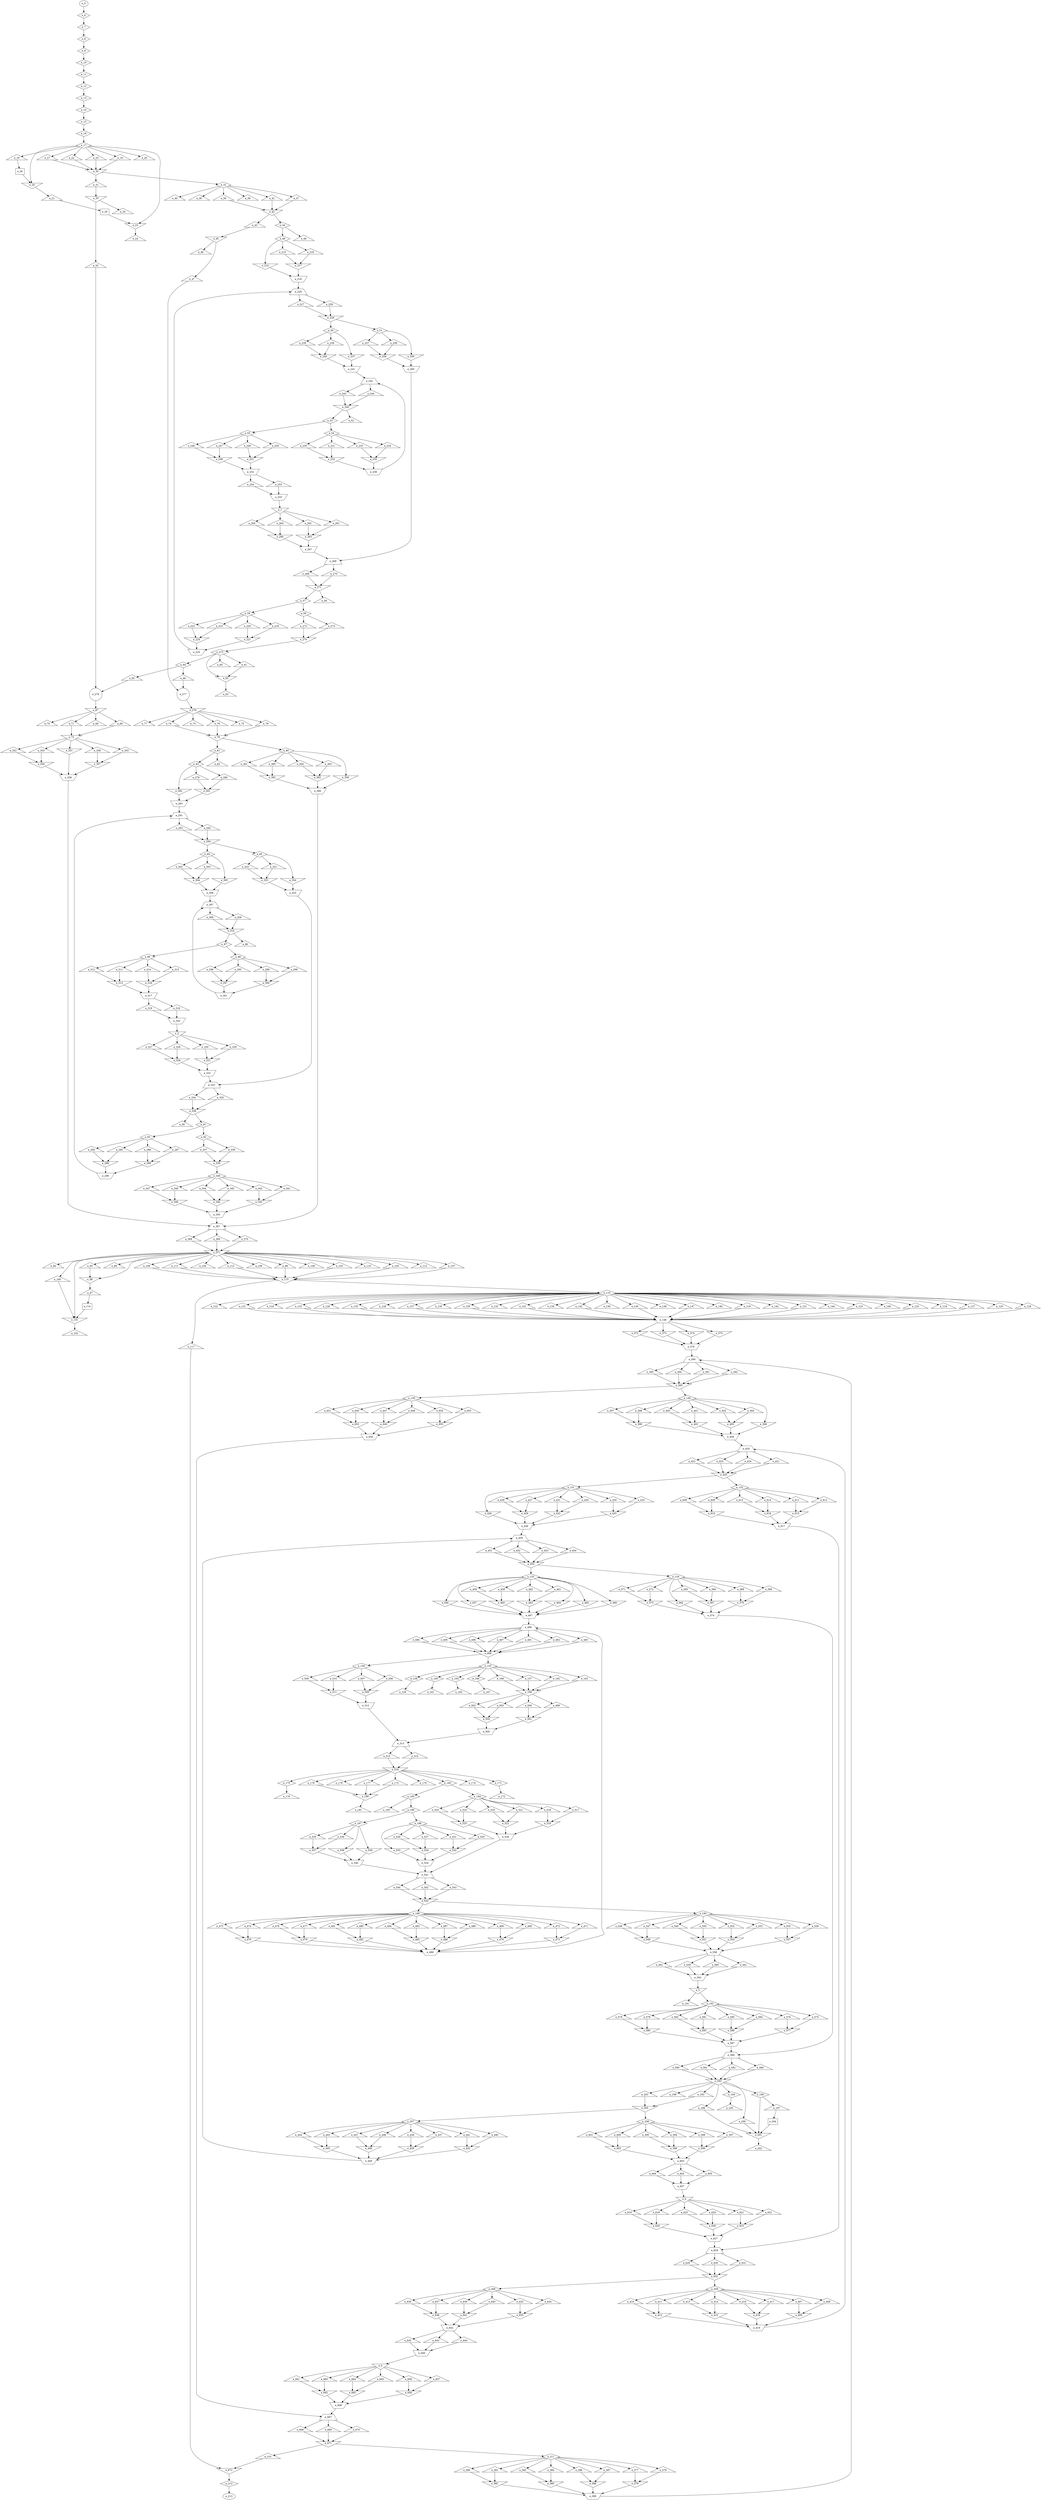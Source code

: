 digraph control_path {
  e_0: entry_node : n ;
  e_1 [shape = invtriangle];
  e_2 [shape = invtriangle];
  e_3 [shape = invtriangle];
  e_4 [shape = invtriangle];
  e_5 [shape = invtriangle];
  e_6 [shape = diamond];
  e_7 [shape = diamond];
  e_8 [shape = diamond];
  e_9 [shape = diamond];
  e_10 [shape = diamond];
  e_11 [shape = diamond];
  e_12 [shape = diamond];
  e_13 [shape = diamond];
  e_14 [shape = diamond];
  e_15 [shape = diamond];
  e_16 [shape = diamond];
  e_17 [shape = diamond];
  e_18 [shape = triangle];
  e_19 [shape = triangle];
  e_20 [shape = invtriangle];
  e_21 [shape = triangle];
  e_22 [shape = triangle];
  e_23 [shape = invtriangle];
  e_24 [shape = triangle];
  e_25 [shape = triangle];
  e_26 [shape = triangle];
  e_27 [shape = triangle];
  e_28 [shape = dot];
  e_29 [shape = dot];
  e_30 [shape = invtriangle];
  e_31 [shape = triangle];
  e_32 [shape = diamond];
  e_33 [shape = invtriangle];
  e_34 [shape = triangle];
  e_35 [shape = triangle];
  e_36 [shape = triangle];
  e_37 [shape = triangle];
  e_38 [shape = triangle];
  e_39 [shape = triangle];
  e_40 [shape = triangle];
  e_41 [shape = triangle];
  e_42 [shape = invtriangle];
  e_43 [shape = triangle];
  e_44 [shape = diamond];
  e_45 [shape = invtriangle];
  e_46 [shape = triangle];
  e_47 [shape = triangle];
  e_48 [shape = triangle];
  e_49 [shape = diamond];
  e_50 [shape = diamond];
  e_51 [shape = diamond];
  e_52 [shape = triangle];
  e_53 [shape = diamond];
  e_54 [shape = diamond];
  e_55 [shape = diamond];
  e_56 [shape = triangle];
  e_57 [shape = diamond];
  e_58 [shape = diamond];
  e_59 [shape = diamond];
  e_60 [shape = triangle];
  e_61 [shape = triangle];
  e_62 [shape = invtriangle];
  e_63 [shape = triangle];
  e_64 [shape = diamond];
  e_65 [shape = triangle];
  e_66 [shape = triangle];
  e_67 [shape = invtriangle];
  e_68 [shape = triangle];
  e_69 [shape = triangle];
  e_70 [shape = triangle];
  e_71 [shape = triangle];
  e_72 [shape = invtriangle];
  e_73 [shape = triangle];
  e_74 [shape = triangle];
  e_75 [shape = triangle];
  e_76 [shape = triangle];
  e_77 [shape = triangle];
  e_78 [shape = triangle];
  e_79 [shape = invtriangle];
  e_80 [shape = diamond];
  e_81 [shape = diamond];
  e_82 [shape = triangle];
  e_83 [shape = diamond];
  e_84 [shape = diamond];
  e_85 [shape = diamond];
  e_86 [shape = triangle];
  e_87 [shape = diamond];
  e_88 [shape = diamond];
  e_89 [shape = diamond];
  e_90 [shape = triangle];
  e_91 [shape = diamond];
  e_92 [shape = diamond];
  e_93 [shape = diamond];
  e_94 [shape = triangle];
  e_95 [shape = triangle];
  e_96 [shape = invtriangle];
  e_97 [shape = triangle];
  e_98 [shape = triangle];
  e_99 [shape = triangle];
  e_100 [shape = triangle];
  e_101 [shape = invtriangle];
  e_102 [shape = triangle];
  e_103 [shape = triangle];
  e_104 [shape = triangle];
  e_105 [shape = triangle];
  e_106 [shape = triangle];
  e_107 [shape = triangle];
  e_108 [shape = triangle];
  e_109 [shape = triangle];
  e_110 [shape = triangle];
  e_111 [shape = triangle];
  e_112 [shape = triangle];
  e_113 [shape = triangle];
  e_114 [shape = dot];
  e_115 [shape = invtriangle];
  e_116 [shape = diamond];
  e_117 [shape = triangle];
  e_118 [shape = triangle];
  e_119 [shape = triangle];
  e_120 [shape = triangle];
  e_121 [shape = triangle];
  e_122 [shape = triangle];
  e_123 [shape = triangle];
  e_124 [shape = triangle];
  e_125 [shape = triangle];
  e_126 [shape = triangle];
  e_127 [shape = triangle];
  e_128 [shape = triangle];
  e_129 [shape = triangle];
  e_130 [shape = triangle];
  e_131 [shape = triangle];
  e_132 [shape = triangle];
  e_133 [shape = triangle];
  e_134 [shape = triangle];
  e_135 [shape = triangle];
  e_136 [shape = triangle];
  e_137 [shape = triangle];
  e_138 [shape = triangle];
  e_139 [shape = triangle];
  e_140 [shape = triangle];
  e_141 [shape = triangle];
  e_142 [shape = triangle];
  e_143 [shape = triangle];
  e_144 [shape = triangle];
  e_145 [shape = triangle];
  e_146 [shape = triangle];
  e_147 [shape = triangle];
  e_148 [shape = invtrapezium];
  e_149 [shape = diamond];
  e_150 [shape = diamond];
  e_151 [shape = diamond];
  e_152 [shape = diamond];
  e_153 [shape = diamond];
  e_154 [shape = diamond];
  e_155 [shape = diamond];
  e_156 [shape = diamond];
  e_157 [shape = triangle];
  e_158 [shape = diamond];
  e_159 [shape = triangle];
  e_160 [shape = diamond];
  e_161 [shape = triangle];
  e_162 [shape = triangle];
  e_163 [shape = triangle];
  e_164 [shape = diamond];
  e_165 [shape = triangle];
  e_166 [shape = diamond];
  e_167 [shape = triangle];
  e_168 [shape = triangle];
  e_169 [shape = invtriangle];
  e_170 [shape = triangle];
  e_171 [shape = diamond];
  e_172 [shape = triangle];
  e_173 [shape = triangle];
  e_174 [shape = triangle];
  e_175 [shape = diamond];
  e_176 [shape = triangle];
  e_177 [shape = triangle];
  e_178 [shape = triangle];
  e_179 [shape = triangle];
  e_180 [shape = invtriangle];
  e_181 [shape = triangle];
  e_182 [shape = diamond];
  e_183 [shape = diamond];
  e_184 [shape = diamond];
  e_185 [shape = triangle];
  e_186 [shape = diamond];
  e_187 [shape = diamond];
  e_188 [shape = diamond];
  e_189 [shape = diamond];
  e_190 [shape = diamond];
  e_191 [shape = triangle];
  e_192 [shape = diamond];
  e_193 [shape = triangle];
  e_194 [shape = diamond];
  e_195 [shape = triangle];
  e_196 [shape = diamond];
  e_197 [shape = triangle];
  e_198 [shape = triangle];
  e_199 [shape = triangle];
  e_200 [shape = triangle];
  e_201 [shape = invtriangle];
  e_202 [shape = triangle];
  e_203 [shape = triangle];
  e_204 [shape = dot];
  e_205 [shape = invtriangle];
  e_206 [shape = diamond];
  e_207 [shape = diamond];
  e_208 [shape = diamond];
  e_209 [shape = diamond];
  e_210 [shape = triangle];
  e_211 [shape = diamond];
  e_212 [shape = diamond];
  e_213: exit_node : s ;
  e_214 [shape = invtriangle];
  e_215 [shape = triangle];
  e_216 [shape = triangle];
  e_217 [shape = invtriangle];
  e_218 [shape = invtrapezium];
  e_219 [shape = triangle];
  e_220 [shape = triangle];
  e_221 [shape = invtriangle];
  e_222 [shape = triangle];
  e_223 [shape = triangle];
  e_224 [shape = invtriangle];
  e_225 [shape = invtrapezium];
  e_226 [shape = trapezium];
  e_227 [shape = triangle];
  e_228 [shape = triangle];
  e_229 [shape = invtriangle];
  e_230 [shape = triangle];
  e_231 [shape = triangle];
  e_232 [shape = invtriangle];
  e_233 [shape = triangle];
  e_234 [shape = triangle];
  e_235 [shape = invtriangle];
  e_236 [shape = invtrapezium];
  e_237 [shape = invtriangle];
  e_238 [shape = triangle];
  e_239 [shape = triangle];
  e_240 [shape = invtriangle];
  e_241 [shape = invtrapezium];
  e_242 [shape = trapezium];
  e_243 [shape = triangle];
  e_244 [shape = triangle];
  e_245 [shape = invtriangle];
  e_246 [shape = triangle];
  e_247 [shape = triangle];
  e_248 [shape = invtriangle];
  e_249 [shape = triangle];
  e_250 [shape = triangle];
  e_251 [shape = invtriangle];
  e_252 [shape = invtrapezium];
  e_253 [shape = triangle];
  e_254 [shape = triangle];
  e_255 [shape = invtrapezium];
  e_256 [shape = invtriangle];
  e_257 [shape = triangle];
  e_258 [shape = triangle];
  e_259 [shape = invtriangle];
  e_260 [shape = invtrapezium];
  e_261 [shape = triangle];
  e_262 [shape = triangle];
  e_263 [shape = invtriangle];
  e_264 [shape = triangle];
  e_265 [shape = triangle];
  e_266 [shape = invtriangle];
  e_267 [shape = invtrapezium];
  e_268 [shape = trapezium];
  e_269 [shape = triangle];
  e_270 [shape = triangle];
  e_271 [shape = invtriangle];
  e_272 [shape = triangle];
  e_273 [shape = triangle];
  e_274 [shape = invtriangle];
  e_275 [shape = diamond];
  e_276 [shape = circle];
  e_277 [shape = circle];
  e_278 [shape = invtriangle];
  e_279 [shape = triangle];
  e_280 [shape = triangle];
  e_281 [shape = invtriangle];
  e_282 [shape = invtriangle];
  e_283 [shape = invtrapezium];
  e_284 [shape = triangle];
  e_285 [shape = triangle];
  e_286 [shape = invtriangle];
  e_287 [shape = triangle];
  e_288 [shape = triangle];
  e_289 [shape = invtriangle];
  e_290 [shape = invtrapezium];
  e_291 [shape = trapezium];
  e_292 [shape = triangle];
  e_293 [shape = triangle];
  e_294 [shape = invtriangle];
  e_295 [shape = triangle];
  e_296 [shape = triangle];
  e_297 [shape = invtriangle];
  e_298 [shape = triangle];
  e_299 [shape = triangle];
  e_300 [shape = invtriangle];
  e_301 [shape = invtrapezium];
  e_302 [shape = triangle];
  e_303 [shape = triangle];
  e_304 [shape = invtriangle];
  e_305 [shape = invtriangle];
  e_306 [shape = invtrapezium];
  e_307 [shape = trapezium];
  e_308 [shape = triangle];
  e_309 [shape = triangle];
  e_310 [shape = invtriangle];
  e_311 [shape = triangle];
  e_312 [shape = triangle];
  e_313 [shape = invtriangle];
  e_314 [shape = triangle];
  e_315 [shape = triangle];
  e_316 [shape = invtriangle];
  e_317 [shape = invtrapezium];
  e_318 [shape = triangle];
  e_319 [shape = triangle];
  e_320 [shape = invtrapezium];
  e_321 [shape = triangle];
  e_322 [shape = triangle];
  e_323 [shape = invtriangle];
  e_324 [shape = invtriangle];
  e_325 [shape = invtrapezium];
  e_326 [shape = triangle];
  e_327 [shape = triangle];
  e_328 [shape = invtriangle];
  e_329 [shape = triangle];
  e_330 [shape = triangle];
  e_331 [shape = invtriangle];
  e_332 [shape = invtrapezium];
  e_333 [shape = trapezium];
  e_334 [shape = triangle];
  e_335 [shape = triangle];
  e_336 [shape = invtriangle];
  e_337 [shape = triangle];
  e_338 [shape = triangle];
  e_339 [shape = invtriangle];
  e_340 [shape = diamond];
  e_341 [shape = triangle];
  e_342 [shape = triangle];
  e_343 [shape = invtriangle];
  e_344 [shape = triangle];
  e_345 [shape = triangle];
  e_346 [shape = invtriangle];
  e_347 [shape = triangle];
  e_348 [shape = triangle];
  e_349 [shape = invtriangle];
  e_350 [shape = invtrapezium];
  e_351 [shape = invtriangle];
  e_352 [shape = triangle];
  e_353 [shape = triangle];
  e_354 [shape = invtriangle];
  e_355 [shape = triangle];
  e_356 [shape = triangle];
  e_357 [shape = invtriangle];
  e_358 [shape = invtrapezium];
  e_359 [shape = invtriangle];
  e_360 [shape = triangle];
  e_361 [shape = triangle];
  e_362 [shape = invtriangle];
  e_363 [shape = triangle];
  e_364 [shape = triangle];
  e_365 [shape = invtriangle];
  e_366 [shape = invtrapezium];
  e_367 [shape = trapezium];
  e_368 [shape = triangle];
  e_369 [shape = triangle];
  e_370 [shape = triangle];
  e_371 [shape = invtriangle];
  e_372 [shape = invtriangle];
  e_373 [shape = invtriangle];
  e_374 [shape = invtriangle];
  e_375 [shape = invtriangle];
  e_376 [shape = invtrapezium];
  e_377 [shape = triangle];
  e_378 [shape = triangle];
  e_379 [shape = invtriangle];
  e_380 [shape = triangle];
  e_381 [shape = triangle];
  e_382 [shape = invtriangle];
  e_383 [shape = triangle];
  e_384 [shape = triangle];
  e_385 [shape = invtriangle];
  e_386 [shape = triangle];
  e_387 [shape = triangle];
  e_388 [shape = invtriangle];
  e_389 [shape = invtrapezium];
  e_390 [shape = trapezium];
  e_391 [shape = triangle];
  e_392 [shape = triangle];
  e_393 [shape = triangle];
  e_394 [shape = triangle];
  e_395 [shape = invtriangle];
  e_396 [shape = invtriangle];
  e_397 [shape = triangle];
  e_398 [shape = triangle];
  e_399 [shape = invtriangle];
  e_400 [shape = triangle];
  e_401 [shape = triangle];
  e_402 [shape = invtriangle];
  e_403 [shape = triangle];
  e_404 [shape = triangle];
  e_405 [shape = invtriangle];
  e_406 [shape = invtrapezium];
  e_407 [shape = triangle];
  e_408 [shape = triangle];
  e_409 [shape = invtriangle];
  e_410 [shape = triangle];
  e_411 [shape = triangle];
  e_412 [shape = invtriangle];
  e_413 [shape = triangle];
  e_414 [shape = triangle];
  e_415 [shape = invtriangle];
  e_416 [shape = triangle];
  e_417 [shape = triangle];
  e_418 [shape = invtriangle];
  e_419 [shape = invtrapezium];
  e_420 [shape = trapezium];
  e_421 [shape = triangle];
  e_422 [shape = triangle];
  e_423 [shape = triangle];
  e_424 [shape = triangle];
  e_425 [shape = invtriangle];
  e_426 [shape = invtriangle];
  e_427 [shape = triangle];
  e_428 [shape = triangle];
  e_429 [shape = invtriangle];
  e_430 [shape = triangle];
  e_431 [shape = triangle];
  e_432 [shape = invtriangle];
  e_433 [shape = triangle];
  e_434 [shape = triangle];
  e_435 [shape = invtriangle];
  e_436 [shape = invtrapezium];
  e_437 [shape = triangle];
  e_438 [shape = triangle];
  e_439 [shape = invtriangle];
  e_440 [shape = triangle];
  e_441 [shape = triangle];
  e_442 [shape = invtriangle];
  e_443 [shape = triangle];
  e_444 [shape = triangle];
  e_445 [shape = invtriangle];
  e_446 [shape = triangle];
  e_447 [shape = triangle];
  e_448 [shape = invtriangle];
  e_449 [shape = invtrapezium];
  e_450 [shape = trapezium];
  e_451 [shape = triangle];
  e_452 [shape = triangle];
  e_453 [shape = triangle];
  e_454 [shape = triangle];
  e_455 [shape = invtriangle];
  e_456 [shape = invtriangle];
  e_457 [shape = invtriangle];
  e_458 [shape = triangle];
  e_459 [shape = triangle];
  e_460 [shape = invtriangle];
  e_461 [shape = triangle];
  e_462 [shape = triangle];
  e_463 [shape = invtriangle];
  e_464 [shape = invtriangle];
  e_465 [shape = invtriangle];
  e_466 [shape = invtriangle];
  e_467 [shape = invtrapezium];
  e_468 [shape = triangle];
  e_469 [shape = triangle];
  e_470 [shape = invtriangle];
  e_471 [shape = triangle];
  e_472 [shape = triangle];
  e_473 [shape = invtriangle];
  e_474 [shape = triangle];
  e_475 [shape = triangle];
  e_476 [shape = invtriangle];
  e_477 [shape = triangle];
  e_478 [shape = triangle];
  e_479 [shape = invtriangle];
  e_480 [shape = triangle];
  e_481 [shape = triangle];
  e_482 [shape = invtriangle];
  e_483 [shape = triangle];
  e_484 [shape = triangle];
  e_485 [shape = invtriangle];
  e_486 [shape = triangle];
  e_487 [shape = triangle];
  e_488 [shape = invtriangle];
  e_489 [shape = invtrapezium];
  e_490 [shape = trapezium];
  e_491 [shape = triangle];
  e_492 [shape = triangle];
  e_493 [shape = triangle];
  e_494 [shape = triangle];
  e_495 [shape = triangle];
  e_496 [shape = triangle];
  e_497 [shape = triangle];
  e_498 [shape = invtriangle];
  e_499 [shape = triangle];
  e_500 [shape = triangle];
  e_501 [shape = invtriangle];
  e_502 [shape = triangle];
  e_503 [shape = triangle];
  e_504 [shape = invtriangle];
  e_505 [shape = invtrapezium];
  e_506 [shape = triangle];
  e_507 [shape = triangle];
  e_508 [shape = invtriangle];
  e_509 [shape = triangle];
  e_510 [shape = triangle];
  e_511 [shape = invtriangle];
  e_512 [shape = invtrapezium];
  e_513 [shape = trapezium];
  e_514 [shape = triangle];
  e_515 [shape = triangle];
  e_516 [shape = invtriangle];
  e_517 [shape = triangle];
  e_518 [shape = triangle];
  e_519 [shape = invtriangle];
  e_520 [shape = triangle];
  e_521 [shape = triangle];
  e_522 [shape = invtriangle];
  e_523 [shape = triangle];
  e_524 [shape = triangle];
  e_525 [shape = invtriangle];
  e_526 [shape = invtrapezium];
  e_527 [shape = triangle];
  e_528 [shape = triangle];
  e_529 [shape = invtriangle];
  e_530 [shape = triangle];
  e_531 [shape = triangle];
  e_532 [shape = invtriangle];
  e_533 [shape = invtriangle];
  e_534 [shape = invtrapezium];
  e_535 [shape = triangle];
  e_536 [shape = triangle];
  e_537 [shape = invtriangle];
  e_538 [shape = invtriangle];
  e_539 [shape = invtriangle];
  e_540 [shape = invtrapezium];
  e_541 [shape = trapezium];
  e_542 [shape = triangle];
  e_543 [shape = triangle];
  e_544 [shape = triangle];
  e_545 [shape = invtriangle];
  e_546 [shape = triangle];
  e_547 [shape = triangle];
  e_548 [shape = invtriangle];
  e_549 [shape = triangle];
  e_550 [shape = triangle];
  e_551 [shape = invtriangle];
  e_552 [shape = triangle];
  e_553 [shape = triangle];
  e_554 [shape = invtriangle];
  e_555 [shape = triangle];
  e_556 [shape = triangle];
  e_557 [shape = invtriangle];
  e_558 [shape = invtrapezium];
  e_559 [shape = triangle];
  e_560 [shape = triangle];
  e_561 [shape = triangle];
  e_562 [shape = triangle];
  e_563 [shape = invtrapezium];
  e_564 [shape = invtriangle];
  e_565 [shape = triangle];
  e_566 [shape = triangle];
  e_567 [shape = invtriangle];
  e_568 [shape = triangle];
  e_569 [shape = triangle];
  e_570 [shape = invtriangle];
  e_571 [shape = triangle];
  e_572 [shape = triangle];
  e_573 [shape = invtriangle];
  e_574 [shape = invtrapezium];
  e_575 [shape = triangle];
  e_576 [shape = triangle];
  e_577 [shape = invtriangle];
  e_578 [shape = triangle];
  e_579 [shape = triangle];
  e_580 [shape = invtriangle];
  e_581 [shape = triangle];
  e_582 [shape = triangle];
  e_583 [shape = invtriangle];
  e_584 [shape = triangle];
  e_585 [shape = triangle];
  e_586 [shape = invtriangle];
  e_587 [shape = invtrapezium];
  e_588 [shape = trapezium];
  e_589 [shape = triangle];
  e_590 [shape = triangle];
  e_591 [shape = triangle];
  e_592 [shape = triangle];
  e_593 [shape = invtriangle];
  e_594 [shape = triangle];
  e_595 [shape = triangle];
  e_596 [shape = invtriangle];
  e_597 [shape = triangle];
  e_598 [shape = triangle];
  e_599 [shape = invtriangle];
  e_600 [shape = triangle];
  e_601 [shape = triangle];
  e_602 [shape = invtriangle];
  e_603 [shape = invtrapezium];
  e_604 [shape = triangle];
  e_605 [shape = triangle];
  e_606 [shape = triangle];
  e_607 [shape = invtrapezium];
  e_608 [shape = triangle];
  e_609 [shape = triangle];
  e_610 [shape = invtriangle];
  e_611 [shape = triangle];
  e_612 [shape = triangle];
  e_613 [shape = invtriangle];
  e_614 [shape = triangle];
  e_615 [shape = triangle];
  e_616 [shape = invtriangle];
  e_617 [shape = invtrapezium];
  e_618 [shape = triangle];
  e_619 [shape = triangle];
  e_620 [shape = invtriangle];
  e_621 [shape = triangle];
  e_622 [shape = triangle];
  e_623 [shape = invtriangle];
  e_624 [shape = triangle];
  e_625 [shape = triangle];
  e_626 [shape = invtriangle];
  e_627 [shape = invtrapezium];
  e_628 [shape = trapezium];
  e_629 [shape = triangle];
  e_630 [shape = triangle];
  e_631 [shape = triangle];
  e_632 [shape = invtriangle];
  e_633 [shape = triangle];
  e_634 [shape = triangle];
  e_635 [shape = invtriangle];
  e_636 [shape = triangle];
  e_637 [shape = triangle];
  e_638 [shape = invtriangle];
  e_639 [shape = triangle];
  e_640 [shape = triangle];
  e_641 [shape = invtriangle];
  e_642 [shape = invtrapezium];
  e_643 [shape = triangle];
  e_644 [shape = triangle];
  e_645 [shape = triangle];
  e_646 [shape = invtrapezium];
  e_647 [shape = triangle];
  e_648 [shape = triangle];
  e_649 [shape = invtriangle];
  e_650 [shape = triangle];
  e_651 [shape = triangle];
  e_652 [shape = invtriangle];
  e_653 [shape = triangle];
  e_654 [shape = triangle];
  e_655 [shape = invtriangle];
  e_656 [shape = invtrapezium];
  e_657 [shape = triangle];
  e_658 [shape = triangle];
  e_659 [shape = invtriangle];
  e_660 [shape = triangle];
  e_661 [shape = triangle];
  e_662 [shape = invtriangle];
  e_663 [shape = triangle];
  e_664 [shape = triangle];
  e_665 [shape = invtriangle];
  e_666 [shape = invtrapezium];
  e_667 [shape = trapezium];
  e_668 [shape = triangle];
  e_669 [shape = triangle];
  e_670 [shape = triangle];
  e_671 [shape = invtriangle];
  e_672 [shape = invtriangle];
  e_255 -> e_1;
  e_320 -> e_2;
  e_563 -> e_3;
  e_607 -> e_4;
  e_646 -> e_5;
  e_0 -> e_6;
  e_6 -> e_7;
  e_7 -> e_8;
  e_8 -> e_9;
  e_9 -> e_10;
  e_10 -> e_11;
  e_11 -> e_12;
  e_12 -> e_13;
  e_13 -> e_14;
  e_14 -> e_15;
  e_15 -> e_16;
  e_16 -> e_17;
  e_17 -> e_18;
  e_17 -> e_19;
  e_17 -> e_20;
  e_28 -> e_20;
  e_20 -> e_21;
  e_17 -> e_22;
  e_17 -> e_23;
  e_29 -> e_23;
  e_23 -> e_24;
  e_17 -> e_25;
  e_17 -> e_26;
  e_17 -> e_27;
  e_18 -> e_28;
  e_21 -> e_29;
  e_19 -> e_30;
  e_22 -> e_30;
  e_25 -> e_30;
  e_27 -> e_30;
  e_30 -> e_31;
  e_30 -> e_32;
  e_31 -> e_33;
  e_33 -> e_34;
  e_33 -> e_35;
  e_32 -> e_36;
  e_32 -> e_37;
  e_32 -> e_38;
  e_32 -> e_39;
  e_32 -> e_40;
  e_32 -> e_41;
  e_37 -> e_42;
  e_39 -> e_42;
  e_41 -> e_42;
  e_42 -> e_43;
  e_42 -> e_44;
  e_43 -> e_45;
  e_45 -> e_46;
  e_45 -> e_47;
  e_44 -> e_48;
  e_44 -> e_49;
  e_229 -> e_50;
  e_229 -> e_51;
  e_245 -> e_52;
  e_245 -> e_53;
  e_53 -> e_54;
  e_53 -> e_55;
  e_271 -> e_56;
  e_271 -> e_57;
  e_57 -> e_58;
  e_57 -> e_59;
  e_275 -> e_60;
  e_275 -> e_61;
  e_61 -> e_62;
  e_275 -> e_62;
  e_62 -> e_63;
  e_275 -> e_64;
  e_64 -> e_65;
  e_64 -> e_66;
  e_276 -> e_67;
  e_67 -> e_68;
  e_67 -> e_69;
  e_67 -> e_70;
  e_67 -> e_71;
  e_69 -> e_72;
  e_71 -> e_72;
  e_278 -> e_73;
  e_278 -> e_74;
  e_278 -> e_75;
  e_278 -> e_76;
  e_278 -> e_77;
  e_278 -> e_78;
  e_74 -> e_79;
  e_76 -> e_79;
  e_78 -> e_79;
  e_79 -> e_80;
  e_79 -> e_81;
  e_81 -> e_82;
  e_81 -> e_83;
  e_294 -> e_84;
  e_294 -> e_85;
  e_310 -> e_86;
  e_310 -> e_87;
  e_87 -> e_88;
  e_87 -> e_89;
  e_336 -> e_90;
  e_336 -> e_91;
  e_91 -> e_92;
  e_91 -> e_93;
  e_371 -> e_94;
  e_371 -> e_95;
  e_95 -> e_96;
  e_371 -> e_96;
  e_96 -> e_97;
  e_371 -> e_98;
  e_371 -> e_99;
  e_371 -> e_100;
  e_100 -> e_101;
  e_114 -> e_101;
  e_371 -> e_101;
  e_101 -> e_102;
  e_371 -> e_103;
  e_371 -> e_104;
  e_371 -> e_105;
  e_371 -> e_106;
  e_371 -> e_107;
  e_371 -> e_108;
  e_371 -> e_109;
  e_371 -> e_110;
  e_371 -> e_111;
  e_371 -> e_112;
  e_371 -> e_113;
  e_97 -> e_114;
  e_98 -> e_115;
  e_103 -> e_115;
  e_105 -> e_115;
  e_107 -> e_115;
  e_109 -> e_115;
  e_111 -> e_115;
  e_113 -> e_115;
  e_115 -> e_116;
  e_115 -> e_117;
  e_116 -> e_118;
  e_116 -> e_119;
  e_116 -> e_120;
  e_116 -> e_121;
  e_116 -> e_122;
  e_116 -> e_123;
  e_116 -> e_124;
  e_116 -> e_125;
  e_116 -> e_126;
  e_116 -> e_127;
  e_116 -> e_128;
  e_116 -> e_129;
  e_116 -> e_130;
  e_116 -> e_131;
  e_116 -> e_132;
  e_116 -> e_133;
  e_116 -> e_134;
  e_116 -> e_135;
  e_116 -> e_136;
  e_116 -> e_137;
  e_116 -> e_138;
  e_116 -> e_139;
  e_116 -> e_140;
  e_116 -> e_141;
  e_116 -> e_142;
  e_116 -> e_143;
  e_116 -> e_144;
  e_116 -> e_145;
  e_116 -> e_146;
  e_116 -> e_147;
  e_119 -> e_148;
  e_121 -> e_148;
  e_123 -> e_148;
  e_125 -> e_148;
  e_127 -> e_148;
  e_129 -> e_148;
  e_131 -> e_148;
  e_133 -> e_148;
  e_135 -> e_148;
  e_137 -> e_148;
  e_139 -> e_148;
  e_141 -> e_148;
  e_143 -> e_148;
  e_145 -> e_148;
  e_147 -> e_148;
  e_395 -> e_149;
  e_395 -> e_150;
  e_425 -> e_151;
  e_425 -> e_152;
  e_455 -> e_153;
  e_455 -> e_154;
  e_498 -> e_155;
  e_498 -> e_156;
  e_155 -> e_157;
  e_155 -> e_158;
  e_158 -> e_159;
  e_155 -> e_160;
  e_160 -> e_161;
  e_155 -> e_162;
  e_155 -> e_163;
  e_155 -> e_164;
  e_164 -> e_165;
  e_155 -> e_166;
  e_166 -> e_167;
  e_155 -> e_168;
  e_157 -> e_169;
  e_162 -> e_169;
  e_163 -> e_169;
  e_168 -> e_169;
  e_516 -> e_170;
  e_516 -> e_171;
  e_171 -> e_172;
  e_516 -> e_173;
  e_516 -> e_174;
  e_516 -> e_175;
  e_175 -> e_176;
  e_516 -> e_177;
  e_516 -> e_178;
  e_516 -> e_179;
  e_173 -> e_180;
  e_177 -> e_180;
  e_179 -> e_180;
  e_180 -> e_181;
  e_516 -> e_182;
  e_182 -> e_183;
  e_182 -> e_184;
  e_183 -> e_185;
  e_183 -> e_186;
  e_186 -> e_187;
  e_186 -> e_188;
  e_545 -> e_189;
  e_545 -> e_190;
  e_3 -> e_191;
  e_3 -> e_192;
  e_593 -> e_193;
  e_593 -> e_194;
  e_194 -> e_195;
  e_593 -> e_196;
  e_196 -> e_197;
  e_593 -> e_198;
  e_593 -> e_199;
  e_593 -> e_200;
  e_196 -> e_201;
  e_198 -> e_201;
  e_200 -> e_201;
  e_204 -> e_201;
  e_201 -> e_202;
  e_593 -> e_203;
  e_197 -> e_204;
  e_193 -> e_205;
  e_203 -> e_205;
  e_205 -> e_206;
  e_205 -> e_207;
  e_632 -> e_208;
  e_632 -> e_209;
  e_671 -> e_210;
  e_671 -> e_211;
  e_672 -> e_212;
  e_212 -> e_213;
  e_49 -> e_214;
  e_49 -> e_215;
  e_49 -> e_216;
  e_215 -> e_217;
  e_216 -> e_217;
  e_214 -> e_218;
  e_217 -> e_218;
  e_59 -> e_219;
  e_59 -> e_220;
  e_219 -> e_221;
  e_220 -> e_221;
  e_59 -> e_222;
  e_59 -> e_223;
  e_222 -> e_224;
  e_223 -> e_224;
  e_221 -> e_225;
  e_224 -> e_225;
  e_218 -> e_226;
  e_225 -> e_226;
  e_226 -> e_227;
  e_226 -> e_228;
  e_227 -> e_229;
  e_228 -> e_229;
  e_54 -> e_230;
  e_54 -> e_231;
  e_230 -> e_232;
  e_231 -> e_232;
  e_54 -> e_233;
  e_54 -> e_234;
  e_233 -> e_235;
  e_234 -> e_235;
  e_232 -> e_236;
  e_235 -> e_236;
  e_50 -> e_237;
  e_50 -> e_238;
  e_50 -> e_239;
  e_238 -> e_240;
  e_239 -> e_240;
  e_237 -> e_241;
  e_240 -> e_241;
  e_236 -> e_242;
  e_241 -> e_242;
  e_242 -> e_243;
  e_242 -> e_244;
  e_243 -> e_245;
  e_244 -> e_245;
  e_55 -> e_246;
  e_55 -> e_247;
  e_246 -> e_248;
  e_247 -> e_248;
  e_55 -> e_249;
  e_55 -> e_250;
  e_249 -> e_251;
  e_250 -> e_251;
  e_248 -> e_252;
  e_251 -> e_252;
  e_252 -> e_253;
  e_252 -> e_254;
  e_253 -> e_255;
  e_254 -> e_255;
  e_51 -> e_256;
  e_51 -> e_257;
  e_51 -> e_258;
  e_257 -> e_259;
  e_258 -> e_259;
  e_256 -> e_260;
  e_259 -> e_260;
  e_1 -> e_261;
  e_1 -> e_262;
  e_261 -> e_263;
  e_262 -> e_263;
  e_1 -> e_264;
  e_1 -> e_265;
  e_264 -> e_266;
  e_265 -> e_266;
  e_263 -> e_267;
  e_266 -> e_267;
  e_260 -> e_268;
  e_267 -> e_268;
  e_268 -> e_269;
  e_268 -> e_270;
  e_269 -> e_271;
  e_270 -> e_271;
  e_58 -> e_272;
  e_58 -> e_273;
  e_272 -> e_274;
  e_273 -> e_274;
  e_274 -> e_275;
  e_35 -> e_276;
  e_65 -> e_276;
  e_47 -> e_277;
  e_66 -> e_277;
  e_277 -> e_278;
  e_83 -> e_279;
  e_83 -> e_280;
  e_279 -> e_281;
  e_280 -> e_281;
  e_83 -> e_282;
  e_281 -> e_283;
  e_282 -> e_283;
  e_93 -> e_284;
  e_93 -> e_285;
  e_284 -> e_286;
  e_285 -> e_286;
  e_93 -> e_287;
  e_93 -> e_288;
  e_287 -> e_289;
  e_288 -> e_289;
  e_286 -> e_290;
  e_289 -> e_290;
  e_283 -> e_291;
  e_290 -> e_291;
  e_291 -> e_292;
  e_291 -> e_293;
  e_292 -> e_294;
  e_293 -> e_294;
  e_88 -> e_295;
  e_88 -> e_296;
  e_295 -> e_297;
  e_296 -> e_297;
  e_88 -> e_298;
  e_88 -> e_299;
  e_298 -> e_300;
  e_299 -> e_300;
  e_297 -> e_301;
  e_300 -> e_301;
  e_84 -> e_302;
  e_84 -> e_303;
  e_302 -> e_304;
  e_303 -> e_304;
  e_84 -> e_305;
  e_304 -> e_306;
  e_305 -> e_306;
  e_301 -> e_307;
  e_306 -> e_307;
  e_307 -> e_308;
  e_307 -> e_309;
  e_308 -> e_310;
  e_309 -> e_310;
  e_89 -> e_311;
  e_89 -> e_312;
  e_311 -> e_313;
  e_312 -> e_313;
  e_89 -> e_314;
  e_89 -> e_315;
  e_314 -> e_316;
  e_315 -> e_316;
  e_313 -> e_317;
  e_316 -> e_317;
  e_317 -> e_318;
  e_317 -> e_319;
  e_318 -> e_320;
  e_319 -> e_320;
  e_85 -> e_321;
  e_85 -> e_322;
  e_321 -> e_323;
  e_322 -> e_323;
  e_85 -> e_324;
  e_323 -> e_325;
  e_324 -> e_325;
  e_2 -> e_326;
  e_2 -> e_327;
  e_326 -> e_328;
  e_327 -> e_328;
  e_2 -> e_329;
  e_2 -> e_330;
  e_329 -> e_331;
  e_330 -> e_331;
  e_328 -> e_332;
  e_331 -> e_332;
  e_325 -> e_333;
  e_332 -> e_333;
  e_333 -> e_334;
  e_333 -> e_335;
  e_334 -> e_336;
  e_335 -> e_336;
  e_92 -> e_337;
  e_92 -> e_338;
  e_337 -> e_339;
  e_338 -> e_339;
  e_339 -> e_340;
  e_340 -> e_341;
  e_340 -> e_342;
  e_341 -> e_343;
  e_342 -> e_343;
  e_340 -> e_344;
  e_340 -> e_345;
  e_344 -> e_346;
  e_345 -> e_346;
  e_340 -> e_347;
  e_340 -> e_348;
  e_347 -> e_349;
  e_348 -> e_349;
  e_343 -> e_350;
  e_346 -> e_350;
  e_349 -> e_350;
  e_72 -> e_351;
  e_72 -> e_352;
  e_72 -> e_353;
  e_352 -> e_354;
  e_353 -> e_354;
  e_72 -> e_355;
  e_72 -> e_356;
  e_355 -> e_357;
  e_356 -> e_357;
  e_351 -> e_358;
  e_354 -> e_358;
  e_357 -> e_358;
  e_80 -> e_359;
  e_80 -> e_360;
  e_80 -> e_361;
  e_360 -> e_362;
  e_361 -> e_362;
  e_80 -> e_363;
  e_80 -> e_364;
  e_363 -> e_365;
  e_364 -> e_365;
  e_359 -> e_366;
  e_362 -> e_366;
  e_365 -> e_366;
  e_350 -> e_367;
  e_358 -> e_367;
  e_366 -> e_367;
  e_367 -> e_368;
  e_367 -> e_369;
  e_367 -> e_370;
  e_368 -> e_371;
  e_369 -> e_371;
  e_370 -> e_371;
  e_148 -> e_372;
  e_148 -> e_373;
  e_148 -> e_374;
  e_148 -> e_375;
  e_372 -> e_376;
  e_373 -> e_376;
  e_374 -> e_376;
  e_375 -> e_376;
  e_211 -> e_377;
  e_211 -> e_378;
  e_377 -> e_379;
  e_378 -> e_379;
  e_211 -> e_380;
  e_211 -> e_381;
  e_380 -> e_382;
  e_381 -> e_382;
  e_211 -> e_383;
  e_211 -> e_384;
  e_383 -> e_385;
  e_384 -> e_385;
  e_211 -> e_386;
  e_211 -> e_387;
  e_386 -> e_388;
  e_387 -> e_388;
  e_379 -> e_389;
  e_382 -> e_389;
  e_385 -> e_389;
  e_388 -> e_389;
  e_376 -> e_390;
  e_389 -> e_390;
  e_390 -> e_391;
  e_390 -> e_392;
  e_390 -> e_393;
  e_390 -> e_394;
  e_391 -> e_395;
  e_392 -> e_395;
  e_393 -> e_395;
  e_394 -> e_395;
  e_149 -> e_396;
  e_149 -> e_397;
  e_149 -> e_398;
  e_397 -> e_399;
  e_398 -> e_399;
  e_149 -> e_400;
  e_149 -> e_401;
  e_400 -> e_402;
  e_401 -> e_402;
  e_149 -> e_403;
  e_149 -> e_404;
  e_403 -> e_405;
  e_404 -> e_405;
  e_396 -> e_406;
  e_399 -> e_406;
  e_402 -> e_406;
  e_405 -> e_406;
  e_209 -> e_407;
  e_209 -> e_408;
  e_407 -> e_409;
  e_408 -> e_409;
  e_209 -> e_410;
  e_209 -> e_411;
  e_410 -> e_412;
  e_411 -> e_412;
  e_209 -> e_413;
  e_209 -> e_414;
  e_413 -> e_415;
  e_414 -> e_415;
  e_209 -> e_416;
  e_209 -> e_417;
  e_416 -> e_418;
  e_417 -> e_418;
  e_409 -> e_419;
  e_412 -> e_419;
  e_415 -> e_419;
  e_418 -> e_419;
  e_406 -> e_420;
  e_419 -> e_420;
  e_420 -> e_421;
  e_420 -> e_422;
  e_420 -> e_423;
  e_420 -> e_424;
  e_421 -> e_425;
  e_422 -> e_425;
  e_423 -> e_425;
  e_424 -> e_425;
  e_151 -> e_426;
  e_151 -> e_427;
  e_151 -> e_428;
  e_427 -> e_429;
  e_428 -> e_429;
  e_151 -> e_430;
  e_151 -> e_431;
  e_430 -> e_432;
  e_431 -> e_432;
  e_151 -> e_433;
  e_151 -> e_434;
  e_433 -> e_435;
  e_434 -> e_435;
  e_426 -> e_436;
  e_429 -> e_436;
  e_432 -> e_436;
  e_435 -> e_436;
  e_207 -> e_437;
  e_207 -> e_438;
  e_437 -> e_439;
  e_438 -> e_439;
  e_207 -> e_440;
  e_207 -> e_441;
  e_440 -> e_442;
  e_441 -> e_442;
  e_207 -> e_443;
  e_207 -> e_444;
  e_443 -> e_445;
  e_444 -> e_445;
  e_207 -> e_446;
  e_207 -> e_447;
  e_446 -> e_448;
  e_447 -> e_448;
  e_439 -> e_449;
  e_442 -> e_449;
  e_445 -> e_449;
  e_448 -> e_449;
  e_436 -> e_450;
  e_449 -> e_450;
  e_450 -> e_451;
  e_450 -> e_452;
  e_450 -> e_453;
  e_450 -> e_454;
  e_451 -> e_455;
  e_452 -> e_455;
  e_453 -> e_455;
  e_454 -> e_455;
  e_153 -> e_456;
  e_153 -> e_457;
  e_153 -> e_458;
  e_153 -> e_459;
  e_458 -> e_460;
  e_459 -> e_460;
  e_153 -> e_461;
  e_153 -> e_462;
  e_461 -> e_463;
  e_462 -> e_463;
  e_153 -> e_464;
  e_153 -> e_465;
  e_153 -> e_466;
  e_456 -> e_467;
  e_457 -> e_467;
  e_460 -> e_467;
  e_463 -> e_467;
  e_464 -> e_467;
  e_465 -> e_467;
  e_466 -> e_467;
  e_189 -> e_468;
  e_189 -> e_469;
  e_468 -> e_470;
  e_469 -> e_470;
  e_189 -> e_471;
  e_189 -> e_472;
  e_471 -> e_473;
  e_472 -> e_473;
  e_189 -> e_474;
  e_189 -> e_475;
  e_474 -> e_476;
  e_475 -> e_476;
  e_189 -> e_477;
  e_189 -> e_478;
  e_477 -> e_479;
  e_478 -> e_479;
  e_189 -> e_480;
  e_189 -> e_481;
  e_480 -> e_482;
  e_481 -> e_482;
  e_189 -> e_483;
  e_189 -> e_484;
  e_483 -> e_485;
  e_484 -> e_485;
  e_189 -> e_486;
  e_189 -> e_487;
  e_486 -> e_488;
  e_487 -> e_488;
  e_470 -> e_489;
  e_473 -> e_489;
  e_476 -> e_489;
  e_479 -> e_489;
  e_482 -> e_489;
  e_485 -> e_489;
  e_488 -> e_489;
  e_467 -> e_490;
  e_489 -> e_490;
  e_490 -> e_491;
  e_490 -> e_492;
  e_490 -> e_493;
  e_490 -> e_494;
  e_490 -> e_495;
  e_490 -> e_496;
  e_490 -> e_497;
  e_491 -> e_498;
  e_492 -> e_498;
  e_493 -> e_498;
  e_494 -> e_498;
  e_495 -> e_498;
  e_496 -> e_498;
  e_497 -> e_498;
  e_169 -> e_499;
  e_169 -> e_500;
  e_499 -> e_501;
  e_500 -> e_501;
  e_169 -> e_502;
  e_169 -> e_503;
  e_502 -> e_504;
  e_503 -> e_504;
  e_501 -> e_505;
  e_504 -> e_505;
  e_156 -> e_506;
  e_156 -> e_507;
  e_506 -> e_508;
  e_507 -> e_508;
  e_156 -> e_509;
  e_156 -> e_510;
  e_509 -> e_511;
  e_510 -> e_511;
  e_508 -> e_512;
  e_511 -> e_512;
  e_505 -> e_513;
  e_512 -> e_513;
  e_513 -> e_514;
  e_513 -> e_515;
  e_514 -> e_516;
  e_515 -> e_516;
  e_184 -> e_517;
  e_184 -> e_518;
  e_517 -> e_519;
  e_518 -> e_519;
  e_184 -> e_520;
  e_184 -> e_521;
  e_520 -> e_522;
  e_521 -> e_522;
  e_184 -> e_523;
  e_184 -> e_524;
  e_523 -> e_525;
  e_524 -> e_525;
  e_519 -> e_526;
  e_522 -> e_526;
  e_525 -> e_526;
  e_188 -> e_527;
  e_188 -> e_528;
  e_527 -> e_529;
  e_528 -> e_529;
  e_188 -> e_530;
  e_188 -> e_531;
  e_530 -> e_532;
  e_531 -> e_532;
  e_188 -> e_533;
  e_529 -> e_534;
  e_532 -> e_534;
  e_533 -> e_534;
  e_187 -> e_535;
  e_187 -> e_536;
  e_535 -> e_537;
  e_536 -> e_537;
  e_187 -> e_538;
  e_187 -> e_539;
  e_537 -> e_540;
  e_538 -> e_540;
  e_539 -> e_540;
  e_526 -> e_541;
  e_534 -> e_541;
  e_540 -> e_541;
  e_541 -> e_542;
  e_541 -> e_543;
  e_541 -> e_544;
  e_542 -> e_545;
  e_543 -> e_545;
  e_544 -> e_545;
  e_190 -> e_546;
  e_190 -> e_547;
  e_546 -> e_548;
  e_547 -> e_548;
  e_190 -> e_549;
  e_190 -> e_550;
  e_549 -> e_551;
  e_550 -> e_551;
  e_190 -> e_552;
  e_190 -> e_553;
  e_552 -> e_554;
  e_553 -> e_554;
  e_190 -> e_555;
  e_190 -> e_556;
  e_555 -> e_557;
  e_556 -> e_557;
  e_548 -> e_558;
  e_551 -> e_558;
  e_554 -> e_558;
  e_557 -> e_558;
  e_558 -> e_559;
  e_558 -> e_560;
  e_558 -> e_561;
  e_558 -> e_562;
  e_559 -> e_563;
  e_560 -> e_563;
  e_561 -> e_563;
  e_562 -> e_563;
  e_154 -> e_564;
  e_154 -> e_565;
  e_154 -> e_566;
  e_565 -> e_567;
  e_566 -> e_567;
  e_154 -> e_568;
  e_154 -> e_569;
  e_568 -> e_570;
  e_569 -> e_570;
  e_154 -> e_571;
  e_154 -> e_572;
  e_571 -> e_573;
  e_572 -> e_573;
  e_564 -> e_574;
  e_567 -> e_574;
  e_570 -> e_574;
  e_573 -> e_574;
  e_192 -> e_575;
  e_192 -> e_576;
  e_575 -> e_577;
  e_576 -> e_577;
  e_192 -> e_578;
  e_192 -> e_579;
  e_578 -> e_580;
  e_579 -> e_580;
  e_192 -> e_581;
  e_192 -> e_582;
  e_581 -> e_583;
  e_582 -> e_583;
  e_192 -> e_584;
  e_192 -> e_585;
  e_584 -> e_586;
  e_585 -> e_586;
  e_577 -> e_587;
  e_580 -> e_587;
  e_583 -> e_587;
  e_586 -> e_587;
  e_574 -> e_588;
  e_587 -> e_588;
  e_588 -> e_589;
  e_588 -> e_590;
  e_588 -> e_591;
  e_588 -> e_592;
  e_589 -> e_593;
  e_590 -> e_593;
  e_591 -> e_593;
  e_592 -> e_593;
  e_206 -> e_594;
  e_206 -> e_595;
  e_594 -> e_596;
  e_595 -> e_596;
  e_206 -> e_597;
  e_206 -> e_598;
  e_597 -> e_599;
  e_598 -> e_599;
  e_206 -> e_600;
  e_206 -> e_601;
  e_600 -> e_602;
  e_601 -> e_602;
  e_596 -> e_603;
  e_599 -> e_603;
  e_602 -> e_603;
  e_603 -> e_604;
  e_603 -> e_605;
  e_603 -> e_606;
  e_604 -> e_607;
  e_605 -> e_607;
  e_606 -> e_607;
  e_152 -> e_608;
  e_152 -> e_609;
  e_608 -> e_610;
  e_609 -> e_610;
  e_152 -> e_611;
  e_152 -> e_612;
  e_611 -> e_613;
  e_612 -> e_613;
  e_152 -> e_614;
  e_152 -> e_615;
  e_614 -> e_616;
  e_615 -> e_616;
  e_610 -> e_617;
  e_613 -> e_617;
  e_616 -> e_617;
  e_4 -> e_618;
  e_4 -> e_619;
  e_618 -> e_620;
  e_619 -> e_620;
  e_4 -> e_621;
  e_4 -> e_622;
  e_621 -> e_623;
  e_622 -> e_623;
  e_4 -> e_624;
  e_4 -> e_625;
  e_624 -> e_626;
  e_625 -> e_626;
  e_620 -> e_627;
  e_623 -> e_627;
  e_626 -> e_627;
  e_617 -> e_628;
  e_627 -> e_628;
  e_628 -> e_629;
  e_628 -> e_630;
  e_628 -> e_631;
  e_629 -> e_632;
  e_630 -> e_632;
  e_631 -> e_632;
  e_208 -> e_633;
  e_208 -> e_634;
  e_633 -> e_635;
  e_634 -> e_635;
  e_208 -> e_636;
  e_208 -> e_637;
  e_636 -> e_638;
  e_637 -> e_638;
  e_208 -> e_639;
  e_208 -> e_640;
  e_639 -> e_641;
  e_640 -> e_641;
  e_635 -> e_642;
  e_638 -> e_642;
  e_641 -> e_642;
  e_642 -> e_643;
  e_642 -> e_644;
  e_642 -> e_645;
  e_643 -> e_646;
  e_644 -> e_646;
  e_645 -> e_646;
  e_150 -> e_647;
  e_150 -> e_648;
  e_647 -> e_649;
  e_648 -> e_649;
  e_150 -> e_650;
  e_150 -> e_651;
  e_650 -> e_652;
  e_651 -> e_652;
  e_150 -> e_653;
  e_150 -> e_654;
  e_653 -> e_655;
  e_654 -> e_655;
  e_649 -> e_656;
  e_652 -> e_656;
  e_655 -> e_656;
  e_5 -> e_657;
  e_5 -> e_658;
  e_657 -> e_659;
  e_658 -> e_659;
  e_5 -> e_660;
  e_5 -> e_661;
  e_660 -> e_662;
  e_661 -> e_662;
  e_5 -> e_663;
  e_5 -> e_664;
  e_663 -> e_665;
  e_664 -> e_665;
  e_659 -> e_666;
  e_662 -> e_666;
  e_665 -> e_666;
  e_656 -> e_667;
  e_666 -> e_667;
  e_667 -> e_668;
  e_667 -> e_669;
  e_667 -> e_670;
  e_668 -> e_671;
  e_669 -> e_671;
  e_670 -> e_671;
  e_117 -> e_672;
  e_210 -> e_672;
}
